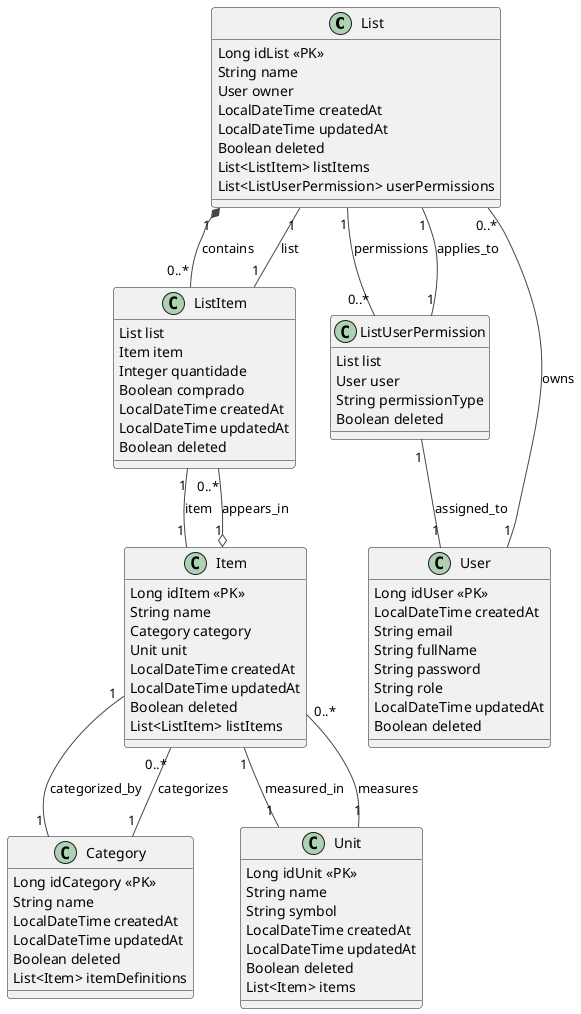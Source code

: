 @startuml
!theme vibrant
class List {
    Long idList <<PK>>
    String name
    User owner
    LocalDateTime createdAt
    LocalDateTime updatedAt
    Boolean deleted
    List<ListItem> listItems
    List<ListUserPermission> userPermissions
}

class ListItem {
    List list
    Item item
    Integer quantidade
    Boolean comprado
    LocalDateTime createdAt
    LocalDateTime updatedAt
    Boolean deleted
}

class User {
    Long idUser <<PK>>
    LocalDateTime createdAt
    String email
    String fullName
    String password
    String role
    LocalDateTime updatedAt
    Boolean deleted
}

class Item {
    Long idItem <<PK>>
    String name
    Category category
    Unit unit
    LocalDateTime createdAt
    LocalDateTime updatedAt
    Boolean deleted
    List<ListItem> listItems
}

class Category {
    Long idCategory <<PK>>
    String name
    LocalDateTime createdAt
    LocalDateTime updatedAt
    Boolean deleted
    List<Item> itemDefinitions
}

class Unit {
    Long idUnit <<PK>>
    String name
    String symbol
    LocalDateTime createdAt
    LocalDateTime updatedAt
    Boolean deleted
    List<Item> items
}

class ListUserPermission {
    List list
    User user
    String permissionType
    Boolean deleted
}

User "1" -- "0..*" List : owns
List "1" *-- "0..*" ListItem : contains
Item "1" o-- "0..*" ListItem : appears_in
Category "1" -- "0..*" Item : categorizes
Unit "1" -- "0..*" Item : measures
List "1" -- "0..*" ListUserPermission : permissions
ListUserPermission "1" -- "1" User : assigned_to
ListUserPermission "1" -- "1" List : applies_to
ListItem "1" -- "1" List : list
ListItem "1" -- "1" Item : item
Item "1" -- "1" Category : categorized_by
Item "1" -- "1" Unit : measured_in
@enduml
